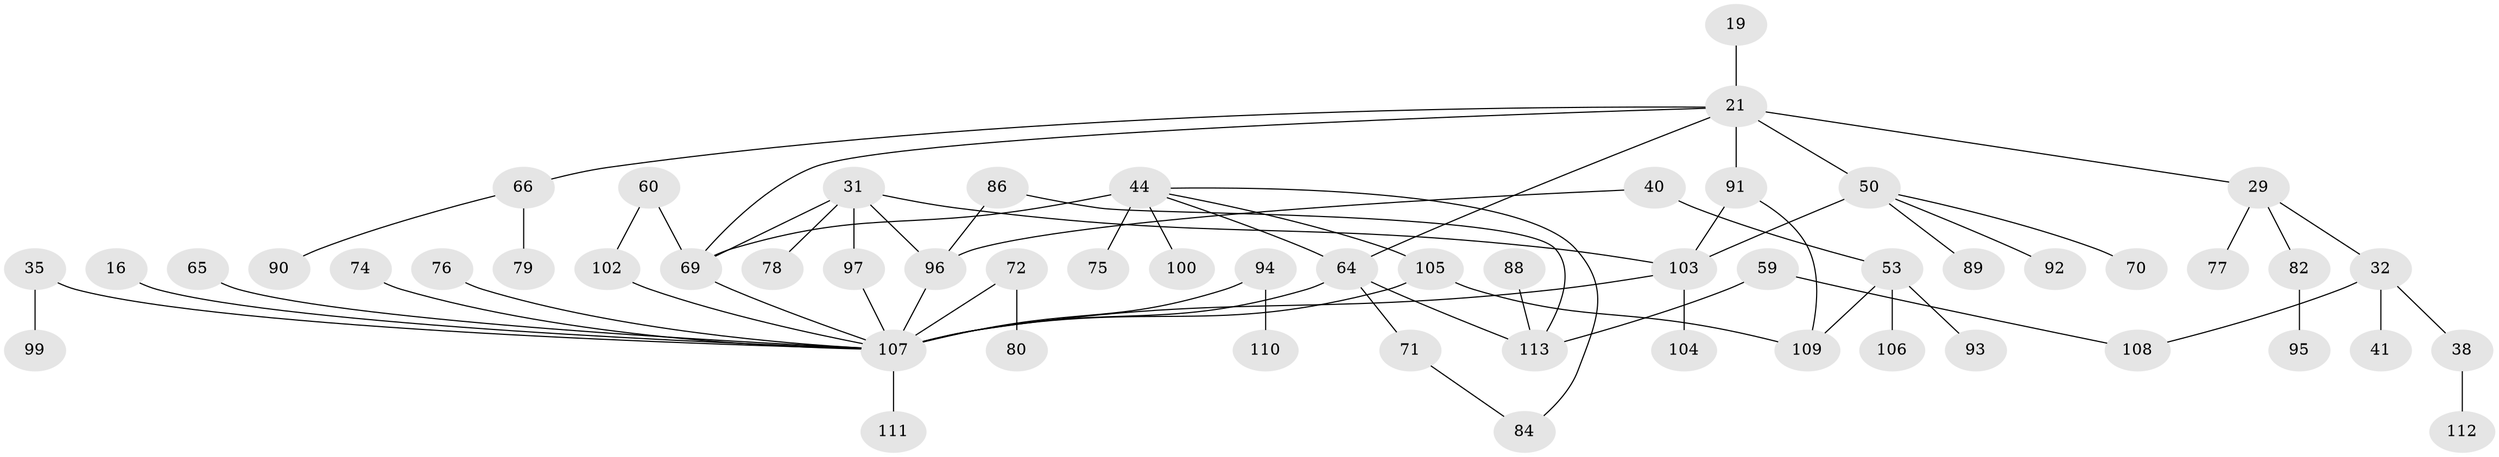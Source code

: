 // original degree distribution, {5: 0.05309734513274336, 9: 0.008849557522123894, 4: 0.08849557522123894, 6: 0.017699115044247787, 3: 0.21238938053097345, 2: 0.30973451327433627, 1: 0.30973451327433627}
// Generated by graph-tools (version 1.1) at 2025/41/03/09/25 04:41:23]
// undirected, 56 vertices, 69 edges
graph export_dot {
graph [start="1"]
  node [color=gray90,style=filled];
  16;
  19;
  21 [super="+17+18"];
  29;
  31 [super="+23+27"];
  32;
  35;
  38;
  40 [super="+34"];
  41;
  44 [super="+6+28"];
  50 [super="+39"];
  53;
  59;
  60;
  64 [super="+55+47+62"];
  65;
  66 [super="+26"];
  69 [super="+3+58"];
  70;
  71;
  72;
  74;
  75;
  76;
  77;
  78;
  79;
  80;
  82;
  84;
  86;
  88;
  89;
  90;
  91 [super="+68"];
  92;
  93;
  94;
  95;
  96 [super="+81"];
  97 [super="+57+61"];
  99;
  100;
  102;
  103 [super="+33+83"];
  104;
  105 [super="+98"];
  106;
  107 [super="+9+36+45+10+22+67+101"];
  108;
  109 [super="+63"];
  110;
  111;
  112;
  113 [super="+42"];
  16 -- 107;
  19 -- 21;
  21 -- 69;
  21 -- 50 [weight=2];
  21 -- 91 [weight=2];
  21 -- 29;
  21 -- 66;
  21 -- 64 [weight=2];
  29 -- 32;
  29 -- 77;
  29 -- 82;
  31 -- 69;
  31 -- 78;
  31 -- 103;
  31 -- 97;
  31 -- 96;
  32 -- 38;
  32 -- 41;
  32 -- 108;
  35 -- 99;
  35 -- 107;
  38 -- 112;
  40 -- 53 [weight=2];
  40 -- 96;
  44 -- 69 [weight=3];
  44 -- 100;
  44 -- 84;
  44 -- 75;
  44 -- 64;
  44 -- 105;
  50 -- 70;
  50 -- 89;
  50 -- 92;
  50 -- 103;
  53 -- 93;
  53 -- 106;
  53 -- 109;
  59 -- 108;
  59 -- 113;
  60 -- 102;
  60 -- 69;
  64 -- 113;
  64 -- 71;
  64 -- 107 [weight=3];
  65 -- 107;
  66 -- 79;
  66 -- 90;
  69 -- 107;
  71 -- 84;
  72 -- 80;
  72 -- 107;
  74 -- 107;
  76 -- 107;
  82 -- 95;
  86 -- 113;
  86 -- 96;
  88 -- 113;
  91 -- 109;
  91 -- 103;
  94 -- 110;
  94 -- 107;
  96 -- 107;
  97 -- 107;
  102 -- 107;
  103 -- 104;
  103 -- 107;
  105 -- 107;
  105 -- 109;
  107 -- 111;
}
